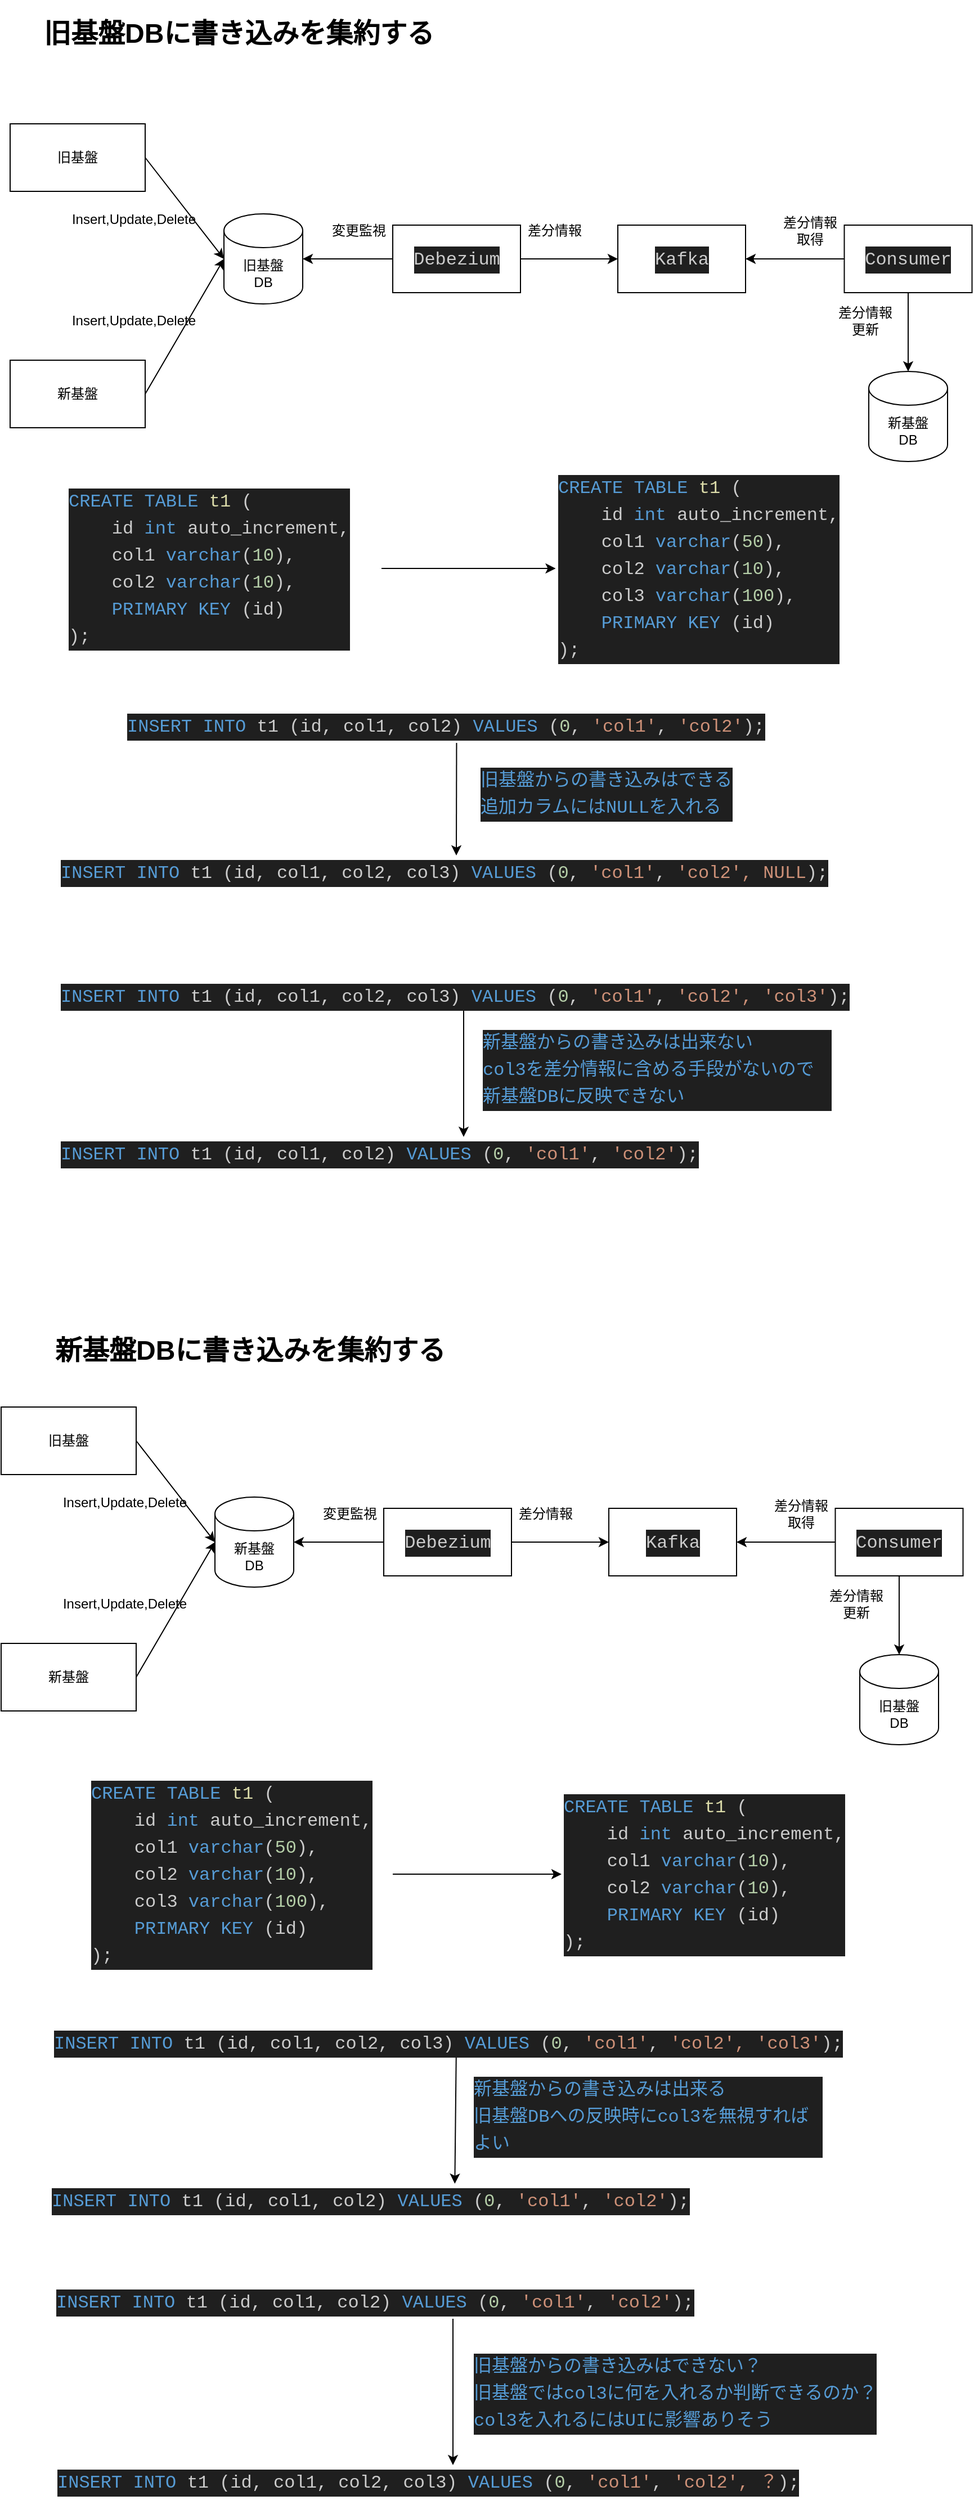 <mxfile>
    <diagram id="dAbVWbnR_n2Lc5l3kBvO" name="ページ1">
        <mxGraphModel dx="2597" dy="1006" grid="1" gridSize="10" guides="1" tooltips="1" connect="1" arrows="1" fold="1" page="1" pageScale="1" pageWidth="827" pageHeight="1169" math="0" shadow="0">
            <root>
                <mxCell id="0"/>
                <mxCell id="1" parent="0"/>
                <mxCell id="7" style="edgeStyle=none;html=1;entryX=0;entryY=0.5;entryDx=0;entryDy=0;entryPerimeter=0;exitX=1;exitY=0.5;exitDx=0;exitDy=0;" parent="1" source="4" target="5" edge="1">
                    <mxGeometry relative="1" as="geometry">
                        <mxPoint x="106" y="180" as="sourcePoint"/>
                    </mxGeometry>
                </mxCell>
                <mxCell id="4" value="旧基盤" style="rounded=0;whiteSpace=wrap;html=1;" parent="1" vertex="1">
                    <mxGeometry x="-20" y="120" width="120" height="60" as="geometry"/>
                </mxCell>
                <mxCell id="5" value="旧基盤&lt;br&gt;DB" style="shape=cylinder3;whiteSpace=wrap;html=1;boundedLbl=1;backgroundOutline=1;size=15;" parent="1" vertex="1">
                    <mxGeometry x="170" y="200" width="70" height="80" as="geometry"/>
                </mxCell>
                <mxCell id="9" style="edgeStyle=none;html=1;entryX=1;entryY=0.5;entryDx=0;entryDy=0;entryPerimeter=0;exitX=0;exitY=0.5;exitDx=0;exitDy=0;" parent="1" source="8" target="5" edge="1">
                    <mxGeometry relative="1" as="geometry"/>
                </mxCell>
                <mxCell id="23" style="edgeStyle=none;html=1;entryX=0;entryY=0.5;entryDx=0;entryDy=0;" parent="1" source="8" target="10" edge="1">
                    <mxGeometry relative="1" as="geometry"/>
                </mxCell>
                <mxCell id="8" value="&lt;div style=&quot;color: rgb(204, 204, 204); background-color: rgb(31, 31, 31); font-family: Menlo, Monaco, &amp;quot;Courier New&amp;quot;, monospace; font-size: 16px; line-height: 24px;&quot;&gt;Debezium&lt;/div&gt;" style="rounded=0;whiteSpace=wrap;html=1;" parent="1" vertex="1">
                    <mxGeometry x="320" y="210" width="113.5" height="60" as="geometry"/>
                </mxCell>
                <mxCell id="10" value="&lt;div style=&quot;color: rgb(204, 204, 204); background-color: rgb(31, 31, 31); font-family: Menlo, Monaco, &amp;quot;Courier New&amp;quot;, monospace; font-size: 16px; line-height: 24px;&quot;&gt;Kafka&lt;/div&gt;" style="rounded=0;whiteSpace=wrap;html=1;" parent="1" vertex="1">
                    <mxGeometry x="520" y="210" width="113.5" height="60" as="geometry"/>
                </mxCell>
                <mxCell id="16" style="edgeStyle=none;html=1;entryX=1;entryY=0.5;entryDx=0;entryDy=0;" parent="1" source="11" target="10" edge="1">
                    <mxGeometry relative="1" as="geometry"/>
                </mxCell>
                <mxCell id="17" style="edgeStyle=none;html=1;entryX=0.5;entryY=0;entryDx=0;entryDy=0;entryPerimeter=0;" parent="1" source="11" target="12" edge="1">
                    <mxGeometry relative="1" as="geometry"/>
                </mxCell>
                <mxCell id="11" value="&lt;div style=&quot;color: rgb(204, 204, 204); background-color: rgb(31, 31, 31); font-family: Menlo, Monaco, &amp;quot;Courier New&amp;quot;, monospace; font-size: 16px; line-height: 24px;&quot;&gt;Consumer&lt;/div&gt;" style="rounded=0;whiteSpace=wrap;html=1;" parent="1" vertex="1">
                    <mxGeometry x="721.25" y="210" width="113.5" height="60" as="geometry"/>
                </mxCell>
                <mxCell id="12" value="新基盤&lt;br&gt;DB" style="shape=cylinder3;whiteSpace=wrap;html=1;boundedLbl=1;backgroundOutline=1;size=15;" parent="1" vertex="1">
                    <mxGeometry x="743" y="340" width="70" height="80" as="geometry"/>
                </mxCell>
                <mxCell id="14" style="edgeStyle=none;html=1;entryX=0;entryY=0.5;entryDx=0;entryDy=0;entryPerimeter=0;exitX=1;exitY=0.5;exitDx=0;exitDy=0;" parent="1" source="13" target="5" edge="1">
                    <mxGeometry relative="1" as="geometry"/>
                </mxCell>
                <mxCell id="13" value="新基盤" style="rounded=0;whiteSpace=wrap;html=1;" parent="1" vertex="1">
                    <mxGeometry x="-20" y="330" width="120" height="60" as="geometry"/>
                </mxCell>
                <mxCell id="19" value="Insert,Update,Delete" style="text;html=1;strokeColor=none;fillColor=none;align=center;verticalAlign=middle;whiteSpace=wrap;rounded=0;" parent="1" vertex="1">
                    <mxGeometry x="60" y="190" width="60" height="30" as="geometry"/>
                </mxCell>
                <mxCell id="20" value="Insert,Update,Delete" style="text;html=1;strokeColor=none;fillColor=none;align=center;verticalAlign=middle;whiteSpace=wrap;rounded=0;" parent="1" vertex="1">
                    <mxGeometry x="60" y="280" width="60" height="30" as="geometry"/>
                </mxCell>
                <mxCell id="21" value="変更監視" style="text;html=1;strokeColor=none;fillColor=none;align=center;verticalAlign=middle;whiteSpace=wrap;rounded=0;" parent="1" vertex="1">
                    <mxGeometry x="260" y="200" width="60" height="30" as="geometry"/>
                </mxCell>
                <mxCell id="22" value="差分情報" style="text;html=1;strokeColor=none;fillColor=none;align=center;verticalAlign=middle;whiteSpace=wrap;rounded=0;" parent="1" vertex="1">
                    <mxGeometry x="433.5" y="200" width="60" height="30" as="geometry"/>
                </mxCell>
                <mxCell id="24" value="差分情報取得" style="text;html=1;strokeColor=none;fillColor=none;align=center;verticalAlign=middle;whiteSpace=wrap;rounded=0;" parent="1" vertex="1">
                    <mxGeometry x="661.25" y="200" width="60" height="30" as="geometry"/>
                </mxCell>
                <mxCell id="26" value="差分情報更新" style="text;html=1;strokeColor=none;fillColor=none;align=center;verticalAlign=middle;whiteSpace=wrap;rounded=0;" parent="1" vertex="1">
                    <mxGeometry x="710" y="280" width="60" height="30" as="geometry"/>
                </mxCell>
                <mxCell id="27" style="edgeStyle=none;html=1;entryX=0;entryY=0.5;entryDx=0;entryDy=0;entryPerimeter=0;exitX=1;exitY=0.5;exitDx=0;exitDy=0;" edge="1" parent="1" source="28" target="29">
                    <mxGeometry relative="1" as="geometry">
                        <mxPoint x="98" y="1320" as="sourcePoint"/>
                    </mxGeometry>
                </mxCell>
                <mxCell id="28" value="旧基盤" style="rounded=0;whiteSpace=wrap;html=1;" vertex="1" parent="1">
                    <mxGeometry x="-28" y="1260" width="120" height="60" as="geometry"/>
                </mxCell>
                <mxCell id="29" value="新基盤&lt;br&gt;DB" style="shape=cylinder3;whiteSpace=wrap;html=1;boundedLbl=1;backgroundOutline=1;size=15;" vertex="1" parent="1">
                    <mxGeometry x="162" y="1340" width="70" height="80" as="geometry"/>
                </mxCell>
                <mxCell id="30" style="edgeStyle=none;html=1;entryX=1;entryY=0.5;entryDx=0;entryDy=0;entryPerimeter=0;exitX=0;exitY=0.5;exitDx=0;exitDy=0;" edge="1" parent="1" source="32" target="29">
                    <mxGeometry relative="1" as="geometry"/>
                </mxCell>
                <mxCell id="31" style="edgeStyle=none;html=1;entryX=0;entryY=0.5;entryDx=0;entryDy=0;" edge="1" parent="1" source="32" target="33">
                    <mxGeometry relative="1" as="geometry"/>
                </mxCell>
                <mxCell id="32" value="&lt;div style=&quot;color: rgb(204, 204, 204); background-color: rgb(31, 31, 31); font-family: Menlo, Monaco, &amp;quot;Courier New&amp;quot;, monospace; font-size: 16px; line-height: 24px;&quot;&gt;Debezium&lt;/div&gt;" style="rounded=0;whiteSpace=wrap;html=1;" vertex="1" parent="1">
                    <mxGeometry x="312" y="1350" width="113.5" height="60" as="geometry"/>
                </mxCell>
                <mxCell id="33" value="&lt;div style=&quot;color: rgb(204, 204, 204); background-color: rgb(31, 31, 31); font-family: Menlo, Monaco, &amp;quot;Courier New&amp;quot;, monospace; font-size: 16px; line-height: 24px;&quot;&gt;Kafka&lt;/div&gt;" style="rounded=0;whiteSpace=wrap;html=1;" vertex="1" parent="1">
                    <mxGeometry x="512" y="1350" width="113.5" height="60" as="geometry"/>
                </mxCell>
                <mxCell id="34" style="edgeStyle=none;html=1;entryX=1;entryY=0.5;entryDx=0;entryDy=0;" edge="1" parent="1" source="36" target="33">
                    <mxGeometry relative="1" as="geometry"/>
                </mxCell>
                <mxCell id="35" style="edgeStyle=none;html=1;entryX=0.5;entryY=0;entryDx=0;entryDy=0;entryPerimeter=0;" edge="1" parent="1" source="36" target="37">
                    <mxGeometry relative="1" as="geometry"/>
                </mxCell>
                <mxCell id="36" value="&lt;div style=&quot;color: rgb(204, 204, 204); background-color: rgb(31, 31, 31); font-family: Menlo, Monaco, &amp;quot;Courier New&amp;quot;, monospace; font-size: 16px; line-height: 24px;&quot;&gt;Consumer&lt;/div&gt;" style="rounded=0;whiteSpace=wrap;html=1;" vertex="1" parent="1">
                    <mxGeometry x="713.25" y="1350" width="113.5" height="60" as="geometry"/>
                </mxCell>
                <mxCell id="37" value="旧基盤&lt;br&gt;DB" style="shape=cylinder3;whiteSpace=wrap;html=1;boundedLbl=1;backgroundOutline=1;size=15;" vertex="1" parent="1">
                    <mxGeometry x="735" y="1480" width="70" height="80" as="geometry"/>
                </mxCell>
                <mxCell id="38" style="edgeStyle=none;html=1;entryX=0;entryY=0.5;entryDx=0;entryDy=0;entryPerimeter=0;exitX=1;exitY=0.5;exitDx=0;exitDy=0;" edge="1" parent="1" source="39" target="29">
                    <mxGeometry relative="1" as="geometry"/>
                </mxCell>
                <mxCell id="39" value="新基盤" style="rounded=0;whiteSpace=wrap;html=1;" vertex="1" parent="1">
                    <mxGeometry x="-28" y="1470" width="120" height="60" as="geometry"/>
                </mxCell>
                <mxCell id="40" value="Insert,Update,Delete" style="text;html=1;strokeColor=none;fillColor=none;align=center;verticalAlign=middle;whiteSpace=wrap;rounded=0;" vertex="1" parent="1">
                    <mxGeometry x="52" y="1330" width="60" height="30" as="geometry"/>
                </mxCell>
                <mxCell id="41" value="Insert,Update,Delete" style="text;html=1;strokeColor=none;fillColor=none;align=center;verticalAlign=middle;whiteSpace=wrap;rounded=0;" vertex="1" parent="1">
                    <mxGeometry x="52" y="1420" width="60" height="30" as="geometry"/>
                </mxCell>
                <mxCell id="42" value="変更監視" style="text;html=1;strokeColor=none;fillColor=none;align=center;verticalAlign=middle;whiteSpace=wrap;rounded=0;" vertex="1" parent="1">
                    <mxGeometry x="252" y="1340" width="60" height="30" as="geometry"/>
                </mxCell>
                <mxCell id="43" value="差分情報" style="text;html=1;strokeColor=none;fillColor=none;align=center;verticalAlign=middle;whiteSpace=wrap;rounded=0;" vertex="1" parent="1">
                    <mxGeometry x="425.5" y="1340" width="60" height="30" as="geometry"/>
                </mxCell>
                <mxCell id="44" value="差分情報取得" style="text;html=1;strokeColor=none;fillColor=none;align=center;verticalAlign=middle;whiteSpace=wrap;rounded=0;" vertex="1" parent="1">
                    <mxGeometry x="653.25" y="1340" width="60" height="30" as="geometry"/>
                </mxCell>
                <mxCell id="45" value="差分情報更新" style="text;html=1;strokeColor=none;fillColor=none;align=center;verticalAlign=middle;whiteSpace=wrap;rounded=0;" vertex="1" parent="1">
                    <mxGeometry x="702" y="1420" width="60" height="30" as="geometry"/>
                </mxCell>
                <mxCell id="47" value="&lt;h1&gt;新基盤DBに書き込みを集約する&lt;/h1&gt;" style="text;html=1;strokeColor=none;fillColor=none;spacing=5;spacingTop=-20;whiteSpace=wrap;overflow=hidden;rounded=0;" vertex="1" parent="1">
                    <mxGeometry x="15" y="1190" width="380" height="40" as="geometry"/>
                </mxCell>
                <mxCell id="49" value="&lt;h1&gt;旧基盤DBに書き込みを集約する&lt;/h1&gt;&lt;p&gt;&lt;br&gt;&lt;/p&gt;" style="text;html=1;strokeColor=none;fillColor=none;spacing=5;spacingTop=-20;whiteSpace=wrap;overflow=hidden;rounded=0;" vertex="1" parent="1">
                    <mxGeometry x="5" y="20" width="400" height="50" as="geometry"/>
                </mxCell>
                <mxCell id="59" style="edgeStyle=none;html=1;entryX=0.5;entryY=0;entryDx=0;entryDy=0;fontFamily=Helvetica;fontSize=12;" edge="1" parent="1" source="51" target="56">
                    <mxGeometry relative="1" as="geometry"/>
                </mxCell>
                <mxCell id="51" value="&lt;div style=&quot;color: rgb(204, 204, 204); background-color: rgb(31, 31, 31); font-family: Menlo, Monaco, &amp;quot;Courier New&amp;quot;, monospace; font-size: 16px; line-height: 24px;&quot;&gt;&lt;span style=&quot;color: #569cd6;&quot;&gt;INSERT INTO&lt;/span&gt; t1 (id, col1, col2) &lt;span style=&quot;color: #569cd6;&quot;&gt;VALUES&lt;/span&gt; (&lt;span style=&quot;color: #b5cea8;&quot;&gt;0&lt;/span&gt;, &lt;span style=&quot;color: #ce9178;&quot;&gt;'col1'&lt;/span&gt;, &lt;span style=&quot;color: #ce9178;&quot;&gt;'col2'&lt;/span&gt;);&lt;/div&gt;" style="text;html=1;strokeColor=none;fillColor=none;align=left;verticalAlign=middle;whiteSpace=wrap;rounded=0;" vertex="1" parent="1">
                    <mxGeometry x="81.75" y="640" width="590" height="30" as="geometry"/>
                </mxCell>
                <mxCell id="61" style="edgeStyle=none;html=1;fontFamily=Helvetica;fontSize=12;" edge="1" parent="1" source="52" target="57">
                    <mxGeometry relative="1" as="geometry"/>
                </mxCell>
                <mxCell id="52" value="&lt;div style=&quot;background-color: rgb(31, 31, 31); font-family: Menlo, Monaco, &amp;quot;Courier New&amp;quot;, monospace; font-size: 16px; line-height: 24px;&quot;&gt;&lt;span style=&quot;color: rgb(86, 156, 214);&quot;&gt;INSERT INTO&lt;/span&gt;&lt;span style=&quot;color: rgb(204, 204, 204);&quot;&gt; t1 (id, col1, col2, col3) &lt;/span&gt;&lt;span style=&quot;color: rgb(86, 156, 214);&quot;&gt;VALUES&lt;/span&gt;&lt;span style=&quot;color: rgb(204, 204, 204);&quot;&gt; (&lt;/span&gt;&lt;span style=&quot;color: rgb(181, 206, 168);&quot;&gt;0&lt;/span&gt;&lt;span style=&quot;color: rgb(204, 204, 204);&quot;&gt;, &lt;/span&gt;&lt;span style=&quot;color: rgb(206, 145, 120);&quot;&gt;'col1'&lt;/span&gt;&lt;span style=&quot;color: rgb(204, 204, 204);&quot;&gt;, &lt;/span&gt;&lt;span style=&quot;color: rgb(206, 145, 120);&quot;&gt;'col2', 'col3'&lt;/span&gt;&lt;span style=&quot;color: rgb(204, 204, 204);&quot;&gt;);&lt;/span&gt;&lt;br&gt;&lt;/div&gt;" style="text;html=1;strokeColor=none;fillColor=none;align=left;verticalAlign=middle;whiteSpace=wrap;rounded=0;" vertex="1" parent="1">
                    <mxGeometry x="23" y="890" width="720" height="10" as="geometry"/>
                </mxCell>
                <mxCell id="58" style="edgeStyle=none;html=1;entryX=0;entryY=0.5;entryDx=0;entryDy=0;fontFamily=Helvetica;fontSize=12;" edge="1" parent="1" source="53" target="54">
                    <mxGeometry relative="1" as="geometry"/>
                </mxCell>
                <mxCell id="53" value="&lt;div style=&quot;color: rgb(204, 204, 204); background-color: rgb(31, 31, 31); font-family: Menlo, Monaco, &amp;quot;Courier New&amp;quot;, monospace; font-size: 16px; line-height: 24px;&quot;&gt;&lt;div style=&quot;line-height: 24px;&quot;&gt;&lt;div&gt;&lt;span style=&quot;color: #569cd6;&quot;&gt;CREATE&lt;/span&gt; &lt;span style=&quot;color: #569cd6;&quot;&gt;TABLE&lt;/span&gt; &lt;span style=&quot;color: #dcdcaa;&quot;&gt;t1&amp;nbsp;&lt;/span&gt;(&lt;/div&gt;&lt;div&gt;&amp;nbsp; &amp;nbsp; id   &lt;span style=&quot;color: #569cd6;&quot;&gt;int&lt;/span&gt; auto_increment,&lt;/div&gt;&lt;div&gt;&amp;nbsp; &amp;nbsp; col1 &lt;span style=&quot;color: #569cd6;&quot;&gt;varchar&lt;/span&gt;(&lt;span style=&quot;color: #b5cea8;&quot;&gt;10&lt;/span&gt;),&lt;/div&gt;&lt;div&gt;&amp;nbsp; &amp;nbsp; col2 &lt;span style=&quot;color: #569cd6;&quot;&gt;varchar&lt;/span&gt;(&lt;span style=&quot;color: #b5cea8;&quot;&gt;10&lt;/span&gt;),&lt;/div&gt;&lt;div&gt;    &lt;span style=&quot;color: #569cd6;&quot;&gt;&amp;nbsp; &amp;nbsp; PRIMARY KEY&lt;/span&gt; (id)&lt;/div&gt;&lt;div&gt;);&lt;/div&gt;&lt;/div&gt;&lt;/div&gt;" style="text;html=1;strokeColor=none;fillColor=none;align=left;verticalAlign=middle;whiteSpace=wrap;rounded=0;" vertex="1" parent="1">
                    <mxGeometry x="30" y="500" width="280" height="30" as="geometry"/>
                </mxCell>
                <mxCell id="54" value="&lt;div style=&quot;color: rgb(204, 204, 204); background-color: rgb(31, 31, 31); font-family: Menlo, Monaco, &amp;quot;Courier New&amp;quot;, monospace; font-size: 16px; line-height: 24px;&quot;&gt;&lt;div style=&quot;line-height: 24px;&quot;&gt;&lt;div style=&quot;line-height: 24px;&quot;&gt;&lt;div&gt;&lt;span style=&quot;color: #569cd6;&quot;&gt;CREATE&lt;/span&gt; &lt;span style=&quot;color: #569cd6;&quot;&gt;TABLE&lt;/span&gt; &lt;span style=&quot;color: #dcdcaa;&quot;&gt;t1&amp;nbsp;&lt;/span&gt;(&lt;/div&gt;&lt;div&gt;&amp;nbsp; &amp;nbsp; id   &lt;span style=&quot;color: #569cd6;&quot;&gt;int&lt;/span&gt; auto_increment,&lt;/div&gt;&lt;div&gt;&amp;nbsp; &amp;nbsp; col1 &lt;span style=&quot;color: #569cd6;&quot;&gt;varchar&lt;/span&gt;(&lt;span style=&quot;color: #b5cea8;&quot;&gt;50&lt;/span&gt;),&lt;/div&gt;&lt;div&gt;&amp;nbsp; &amp;nbsp; col2 &lt;span style=&quot;color: #569cd6;&quot;&gt;varchar&lt;/span&gt;(&lt;span style=&quot;color: #b5cea8;&quot;&gt;10&lt;/span&gt;),&lt;/div&gt;&lt;div&gt;&amp;nbsp; &amp;nbsp; col3 &lt;span style=&quot;color: #569cd6;&quot;&gt;varchar&lt;/span&gt;(&lt;span style=&quot;color: #b5cea8;&quot;&gt;100&lt;/span&gt;),&lt;/div&gt;&lt;div&gt;    &lt;span style=&quot;color: #569cd6;&quot;&gt;&amp;nbsp; &amp;nbsp; PRIMARY KEY&lt;/span&gt; (id)&lt;/div&gt;&lt;div&gt;);&lt;/div&gt;&lt;/div&gt;&lt;/div&gt;&lt;/div&gt;" style="text;html=1;strokeColor=none;fillColor=none;align=left;verticalAlign=middle;whiteSpace=wrap;rounded=0;" vertex="1" parent="1">
                    <mxGeometry x="464.75" y="500" width="370" height="30" as="geometry"/>
                </mxCell>
                <mxCell id="56" value="&lt;div style=&quot;color: rgb(204, 204, 204); background-color: rgb(31, 31, 31); font-family: Menlo, Monaco, &amp;quot;Courier New&amp;quot;, monospace; font-size: 16px; line-height: 24px;&quot;&gt;&lt;span style=&quot;color: #569cd6;&quot;&gt;INSERT INTO&lt;/span&gt; t1 (id, col1, col2, col3) &lt;span style=&quot;color: #569cd6;&quot;&gt;VALUES&lt;/span&gt; (&lt;span style=&quot;color: #b5cea8;&quot;&gt;0&lt;/span&gt;, &lt;span style=&quot;color: #ce9178;&quot;&gt;'col1'&lt;/span&gt;, &lt;span style=&quot;color: #ce9178;&quot;&gt;'col2', NULL&lt;/span&gt;);&lt;/div&gt;" style="text;html=1;strokeColor=none;fillColor=none;align=left;verticalAlign=middle;whiteSpace=wrap;rounded=0;" vertex="1" parent="1">
                    <mxGeometry x="23" y="770" width="707" height="30" as="geometry"/>
                </mxCell>
                <mxCell id="57" value="&lt;div style=&quot;background-color: rgb(31, 31, 31); font-family: Menlo, Monaco, &amp;quot;Courier New&amp;quot;, monospace; font-size: 16px; line-height: 24px;&quot;&gt;&lt;span style=&quot;color: rgb(86, 156, 214);&quot;&gt;INSERT INTO&lt;/span&gt;&lt;span style=&quot;color: rgb(204, 204, 204);&quot;&gt; t1 (id, col1, col2) &lt;/span&gt;&lt;span style=&quot;color: rgb(86, 156, 214);&quot;&gt;VALUES&lt;/span&gt;&lt;span style=&quot;color: rgb(204, 204, 204);&quot;&gt; (&lt;/span&gt;&lt;span style=&quot;color: rgb(181, 206, 168);&quot;&gt;0&lt;/span&gt;&lt;span style=&quot;color: rgb(204, 204, 204);&quot;&gt;, &lt;/span&gt;&lt;span style=&quot;color: rgb(206, 145, 120);&quot;&gt;'col1'&lt;/span&gt;&lt;span style=&quot;color: rgb(204, 204, 204);&quot;&gt;, &lt;/span&gt;&lt;span style=&quot;color: rgb(206, 145, 120);&quot;&gt;'col2'&lt;/span&gt;&lt;span style=&quot;color: rgb(204, 204, 204);&quot;&gt;);&lt;/span&gt;&lt;br&gt;&lt;/div&gt;" style="text;html=1;strokeColor=none;fillColor=none;align=left;verticalAlign=middle;whiteSpace=wrap;rounded=0;" vertex="1" parent="1">
                    <mxGeometry x="23" y="1020" width="720" height="30" as="geometry"/>
                </mxCell>
                <mxCell id="60" value="&lt;div style=&quot;background-color: rgb(31, 31, 31); font-family: Menlo, Monaco, &amp;quot;Courier New&amp;quot;, monospace; font-size: 16px; line-height: 24px;&quot;&gt;&lt;font color=&quot;#569cd6&quot;&gt;旧基盤からの書き込みはできる&lt;/font&gt;&lt;/div&gt;&lt;div style=&quot;background-color: rgb(31, 31, 31); font-family: Menlo, Monaco, &amp;quot;Courier New&amp;quot;, monospace; font-size: 16px; line-height: 24px;&quot;&gt;&lt;font color=&quot;#569cd6&quot;&gt;追加カラムにはNULLを入れる&lt;/font&gt;&lt;/div&gt;" style="text;html=1;strokeColor=none;fillColor=none;align=left;verticalAlign=middle;whiteSpace=wrap;rounded=0;" vertex="1" parent="1">
                    <mxGeometry x="396.25" y="700" width="233.75" height="30" as="geometry"/>
                </mxCell>
                <mxCell id="62" value="&lt;div style=&quot;background-color: rgb(31, 31, 31); font-family: Menlo, Monaco, &amp;quot;Courier New&amp;quot;, monospace; font-size: 16px; line-height: 24px;&quot;&gt;&lt;font color=&quot;#569cd6&quot;&gt;新基盤からの書き込みは出来ない&lt;/font&gt;&lt;/div&gt;&lt;div style=&quot;background-color: rgb(31, 31, 31); font-family: Menlo, Monaco, &amp;quot;Courier New&amp;quot;, monospace; font-size: 16px; line-height: 24px;&quot;&gt;&lt;font color=&quot;#569cd6&quot;&gt;col3を差分情報に含める手段がないので新基盤DBに反映できない&lt;/font&gt;&lt;/div&gt;" style="text;html=1;strokeColor=none;fillColor=none;align=left;verticalAlign=middle;whiteSpace=wrap;rounded=0;" vertex="1" parent="1">
                    <mxGeometry x="398.25" y="940" width="311.75" height="40" as="geometry"/>
                </mxCell>
                <mxCell id="64" value="&lt;div style=&quot;color: rgb(204, 204, 204); background-color: rgb(31, 31, 31); font-family: Menlo, Monaco, &amp;quot;Courier New&amp;quot;, monospace; font-size: 16px; line-height: 24px;&quot;&gt;&lt;div style=&quot;line-height: 24px;&quot;&gt;&lt;div&gt;&lt;span style=&quot;color: #569cd6;&quot;&gt;CREATE&lt;/span&gt; &lt;span style=&quot;color: #569cd6;&quot;&gt;TABLE&lt;/span&gt; &lt;span style=&quot;color: #dcdcaa;&quot;&gt;t1&amp;nbsp;&lt;/span&gt;(&lt;/div&gt;&lt;div&gt;&amp;nbsp; &amp;nbsp; id   &lt;span style=&quot;color: #569cd6;&quot;&gt;int&lt;/span&gt; auto_increment,&lt;/div&gt;&lt;div&gt;&amp;nbsp; &amp;nbsp; col1 &lt;span style=&quot;color: #569cd6;&quot;&gt;varchar&lt;/span&gt;(&lt;span style=&quot;color: #b5cea8;&quot;&gt;10&lt;/span&gt;),&lt;/div&gt;&lt;div&gt;&amp;nbsp; &amp;nbsp; col2 &lt;span style=&quot;color: #569cd6;&quot;&gt;varchar&lt;/span&gt;(&lt;span style=&quot;color: #b5cea8;&quot;&gt;10&lt;/span&gt;),&lt;/div&gt;&lt;div&gt;    &lt;span style=&quot;color: #569cd6;&quot;&gt;&amp;nbsp; &amp;nbsp; PRIMARY KEY&lt;/span&gt; (id)&lt;/div&gt;&lt;div&gt;);&lt;/div&gt;&lt;/div&gt;&lt;/div&gt;" style="text;html=1;strokeColor=none;fillColor=none;align=left;verticalAlign=middle;whiteSpace=wrap;rounded=0;" vertex="1" parent="1">
                    <mxGeometry x="470" y="1660" width="280" height="30" as="geometry"/>
                </mxCell>
                <mxCell id="66" style="edgeStyle=none;html=1;fontFamily=Helvetica;fontSize=12;entryX=0;entryY=0.5;entryDx=0;entryDy=0;" edge="1" parent="1" source="65" target="64">
                    <mxGeometry relative="1" as="geometry">
                        <mxPoint x="410" y="1675" as="targetPoint"/>
                    </mxGeometry>
                </mxCell>
                <mxCell id="65" value="&lt;div style=&quot;color: rgb(204, 204, 204); background-color: rgb(31, 31, 31); font-family: Menlo, Monaco, &amp;quot;Courier New&amp;quot;, monospace; font-size: 16px; line-height: 24px;&quot;&gt;&lt;div style=&quot;line-height: 24px;&quot;&gt;&lt;div style=&quot;line-height: 24px;&quot;&gt;&lt;div&gt;&lt;span style=&quot;color: #569cd6;&quot;&gt;CREATE&lt;/span&gt; &lt;span style=&quot;color: #569cd6;&quot;&gt;TABLE&lt;/span&gt; &lt;span style=&quot;color: #dcdcaa;&quot;&gt;t1&amp;nbsp;&lt;/span&gt;(&lt;/div&gt;&lt;div&gt;&amp;nbsp; &amp;nbsp; id   &lt;span style=&quot;color: #569cd6;&quot;&gt;int&lt;/span&gt; auto_increment,&lt;/div&gt;&lt;div&gt;&amp;nbsp; &amp;nbsp; col1 &lt;span style=&quot;color: #569cd6;&quot;&gt;varchar&lt;/span&gt;(&lt;span style=&quot;color: #b5cea8;&quot;&gt;50&lt;/span&gt;),&lt;/div&gt;&lt;div&gt;&amp;nbsp; &amp;nbsp; col2 &lt;span style=&quot;color: #569cd6;&quot;&gt;varchar&lt;/span&gt;(&lt;span style=&quot;color: #b5cea8;&quot;&gt;10&lt;/span&gt;),&lt;/div&gt;&lt;div&gt;&amp;nbsp; &amp;nbsp; col3 &lt;span style=&quot;color: #569cd6;&quot;&gt;varchar&lt;/span&gt;(&lt;span style=&quot;color: #b5cea8;&quot;&gt;100&lt;/span&gt;),&lt;/div&gt;&lt;div&gt;    &lt;span style=&quot;color: #569cd6;&quot;&gt;&amp;nbsp; &amp;nbsp; PRIMARY KEY&lt;/span&gt; (id)&lt;/div&gt;&lt;div&gt;);&lt;/div&gt;&lt;/div&gt;&lt;/div&gt;&lt;/div&gt;" style="text;html=1;strokeColor=none;fillColor=none;align=left;verticalAlign=middle;whiteSpace=wrap;rounded=0;" vertex="1" parent="1">
                    <mxGeometry x="50" y="1660" width="270" height="30" as="geometry"/>
                </mxCell>
                <mxCell id="88" style="edgeStyle=none;html=1;exitX=0.5;exitY=1;exitDx=0;exitDy=0;entryX=0.5;entryY=0;entryDx=0;entryDy=0;fontFamily=Helvetica;fontSize=12;" edge="1" parent="1" source="76" target="79">
                    <mxGeometry relative="1" as="geometry"/>
                </mxCell>
                <mxCell id="76" value="&lt;div style=&quot;color: rgb(204, 204, 204); background-color: rgb(31, 31, 31); font-family: Menlo, Monaco, &amp;quot;Courier New&amp;quot;, monospace; font-size: 16px; line-height: 24px;&quot;&gt;&lt;span style=&quot;color: #569cd6;&quot;&gt;INSERT INTO&lt;/span&gt; t1 (id, col1, col2) &lt;span style=&quot;color: #569cd6;&quot;&gt;VALUES&lt;/span&gt; (&lt;span style=&quot;color: #b5cea8;&quot;&gt;0&lt;/span&gt;, &lt;span style=&quot;color: #ce9178;&quot;&gt;'col1'&lt;/span&gt;, &lt;span style=&quot;color: #ce9178;&quot;&gt;'col2'&lt;/span&gt;);&lt;/div&gt;" style="text;html=1;strokeColor=none;fillColor=none;align=left;verticalAlign=middle;whiteSpace=wrap;rounded=0;" vertex="1" parent="1">
                    <mxGeometry x="18.5" y="2040" width="710" height="30" as="geometry"/>
                </mxCell>
                <mxCell id="87" style="edgeStyle=none;html=1;fontFamily=Helvetica;fontSize=12;" edge="1" parent="1" source="78" target="80">
                    <mxGeometry relative="1" as="geometry"/>
                </mxCell>
                <mxCell id="78" value="&lt;div style=&quot;background-color: rgb(31, 31, 31); font-family: Menlo, Monaco, &amp;quot;Courier New&amp;quot;, monospace; font-size: 16px; line-height: 24px;&quot;&gt;&lt;span style=&quot;color: rgb(86, 156, 214);&quot;&gt;INSERT INTO&lt;/span&gt;&lt;span style=&quot;color: rgb(204, 204, 204);&quot;&gt; t1 (id, col1, col2, col3) &lt;/span&gt;&lt;span style=&quot;color: rgb(86, 156, 214);&quot;&gt;VALUES&lt;/span&gt;&lt;span style=&quot;color: rgb(204, 204, 204);&quot;&gt; (&lt;/span&gt;&lt;span style=&quot;color: rgb(181, 206, 168);&quot;&gt;0&lt;/span&gt;&lt;span style=&quot;color: rgb(204, 204, 204);&quot;&gt;, &lt;/span&gt;&lt;span style=&quot;color: rgb(206, 145, 120);&quot;&gt;'col1'&lt;/span&gt;&lt;span style=&quot;color: rgb(204, 204, 204);&quot;&gt;, &lt;/span&gt;&lt;span style=&quot;color: rgb(206, 145, 120);&quot;&gt;'col2', 'col3'&lt;/span&gt;&lt;span style=&quot;color: rgb(204, 204, 204);&quot;&gt;);&lt;/span&gt;&lt;br&gt;&lt;/div&gt;" style="text;html=1;strokeColor=none;fillColor=none;align=left;verticalAlign=middle;whiteSpace=wrap;rounded=0;" vertex="1" parent="1">
                    <mxGeometry x="16.5" y="1820" width="720" height="10" as="geometry"/>
                </mxCell>
                <mxCell id="79" value="&lt;div style=&quot;color: rgb(204, 204, 204); background-color: rgb(31, 31, 31); font-family: Menlo, Monaco, &amp;quot;Courier New&amp;quot;, monospace; font-size: 16px; line-height: 24px;&quot;&gt;&lt;span style=&quot;color: #569cd6;&quot;&gt;INSERT INTO&lt;/span&gt; t1 (id, col1, col2, col3) &lt;span style=&quot;color: #569cd6;&quot;&gt;VALUES&lt;/span&gt; (&lt;span style=&quot;color: #b5cea8;&quot;&gt;0&lt;/span&gt;, &lt;span style=&quot;color: #ce9178;&quot;&gt;'col1'&lt;/span&gt;, &lt;span style=&quot;color: #ce9178;&quot;&gt;'col2', ？&lt;/span&gt;);&lt;/div&gt;" style="text;html=1;strokeColor=none;fillColor=none;align=left;verticalAlign=middle;whiteSpace=wrap;rounded=0;" vertex="1" parent="1">
                    <mxGeometry x="20" y="2200" width="707" height="30" as="geometry"/>
                </mxCell>
                <mxCell id="80" value="&lt;div style=&quot;background-color: rgb(31, 31, 31); font-family: Menlo, Monaco, &amp;quot;Courier New&amp;quot;, monospace; font-size: 16px; line-height: 24px;&quot;&gt;&lt;span style=&quot;color: rgb(86, 156, 214);&quot;&gt;INSERT INTO&lt;/span&gt;&lt;span style=&quot;color: rgb(204, 204, 204);&quot;&gt; t1 (id, col1, col2) &lt;/span&gt;&lt;span style=&quot;color: rgb(86, 156, 214);&quot;&gt;VALUES&lt;/span&gt;&lt;span style=&quot;color: rgb(204, 204, 204);&quot;&gt; (&lt;/span&gt;&lt;span style=&quot;color: rgb(181, 206, 168);&quot;&gt;0&lt;/span&gt;&lt;span style=&quot;color: rgb(204, 204, 204);&quot;&gt;, &lt;/span&gt;&lt;span style=&quot;color: rgb(206, 145, 120);&quot;&gt;'col1'&lt;/span&gt;&lt;span style=&quot;color: rgb(204, 204, 204);&quot;&gt;, &lt;/span&gt;&lt;span style=&quot;color: rgb(206, 145, 120);&quot;&gt;'col2'&lt;/span&gt;&lt;span style=&quot;color: rgb(204, 204, 204);&quot;&gt;);&lt;/span&gt;&lt;br&gt;&lt;/div&gt;" style="text;html=1;strokeColor=none;fillColor=none;align=left;verticalAlign=middle;whiteSpace=wrap;rounded=0;" vertex="1" parent="1">
                    <mxGeometry x="15" y="1950" width="720" height="30" as="geometry"/>
                </mxCell>
                <mxCell id="81" value="&lt;div style=&quot;background-color: rgb(31, 31, 31); font-family: Menlo, Monaco, &amp;quot;Courier New&amp;quot;, monospace; font-size: 16px; line-height: 24px;&quot;&gt;&lt;font color=&quot;#569cd6&quot;&gt;旧基盤からの書き込みはできない？&lt;/font&gt;&lt;/div&gt;&lt;div style=&quot;background-color: rgb(31, 31, 31); font-family: Menlo, Monaco, &amp;quot;Courier New&amp;quot;, monospace; font-size: 16px; line-height: 24px;&quot;&gt;&lt;font color=&quot;#569cd6&quot;&gt;旧基盤ではcol3に何を入れるか判断できるのか？&lt;/font&gt;&lt;/div&gt;&lt;div style=&quot;background-color: rgb(31, 31, 31); font-family: Menlo, Monaco, &amp;quot;Courier New&amp;quot;, monospace; font-size: 16px; line-height: 24px;&quot;&gt;&lt;font color=&quot;#569cd6&quot;&gt;col3を入れるにはUIに影響ありそう&lt;/font&gt;&lt;/div&gt;" style="text;html=1;strokeColor=none;fillColor=none;align=left;verticalAlign=middle;whiteSpace=wrap;rounded=0;" vertex="1" parent="1">
                    <mxGeometry x="390.25" y="2090" width="399.75" height="92" as="geometry"/>
                </mxCell>
                <mxCell id="82" value="&lt;div style=&quot;background-color: rgb(31, 31, 31); font-family: Menlo, Monaco, &amp;quot;Courier New&amp;quot;, monospace; font-size: 16px; line-height: 24px;&quot;&gt;&lt;font color=&quot;#569cd6&quot;&gt;新基盤からの書き込みは出来る&lt;/font&gt;&lt;/div&gt;&lt;div style=&quot;background-color: rgb(31, 31, 31); font-family: Menlo, Monaco, &amp;quot;Courier New&amp;quot;, monospace; font-size: 16px; line-height: 24px;&quot;&gt;&lt;font color=&quot;#569cd6&quot;&gt;旧基盤DBへの反映時にcol3を無視すればよい&lt;/font&gt;&lt;/div&gt;" style="text;html=1;strokeColor=none;fillColor=none;align=left;verticalAlign=middle;whiteSpace=wrap;rounded=0;" vertex="1" parent="1">
                    <mxGeometry x="390.25" y="1870" width="311.75" height="40" as="geometry"/>
                </mxCell>
            </root>
        </mxGraphModel>
    </diagram>
</mxfile>